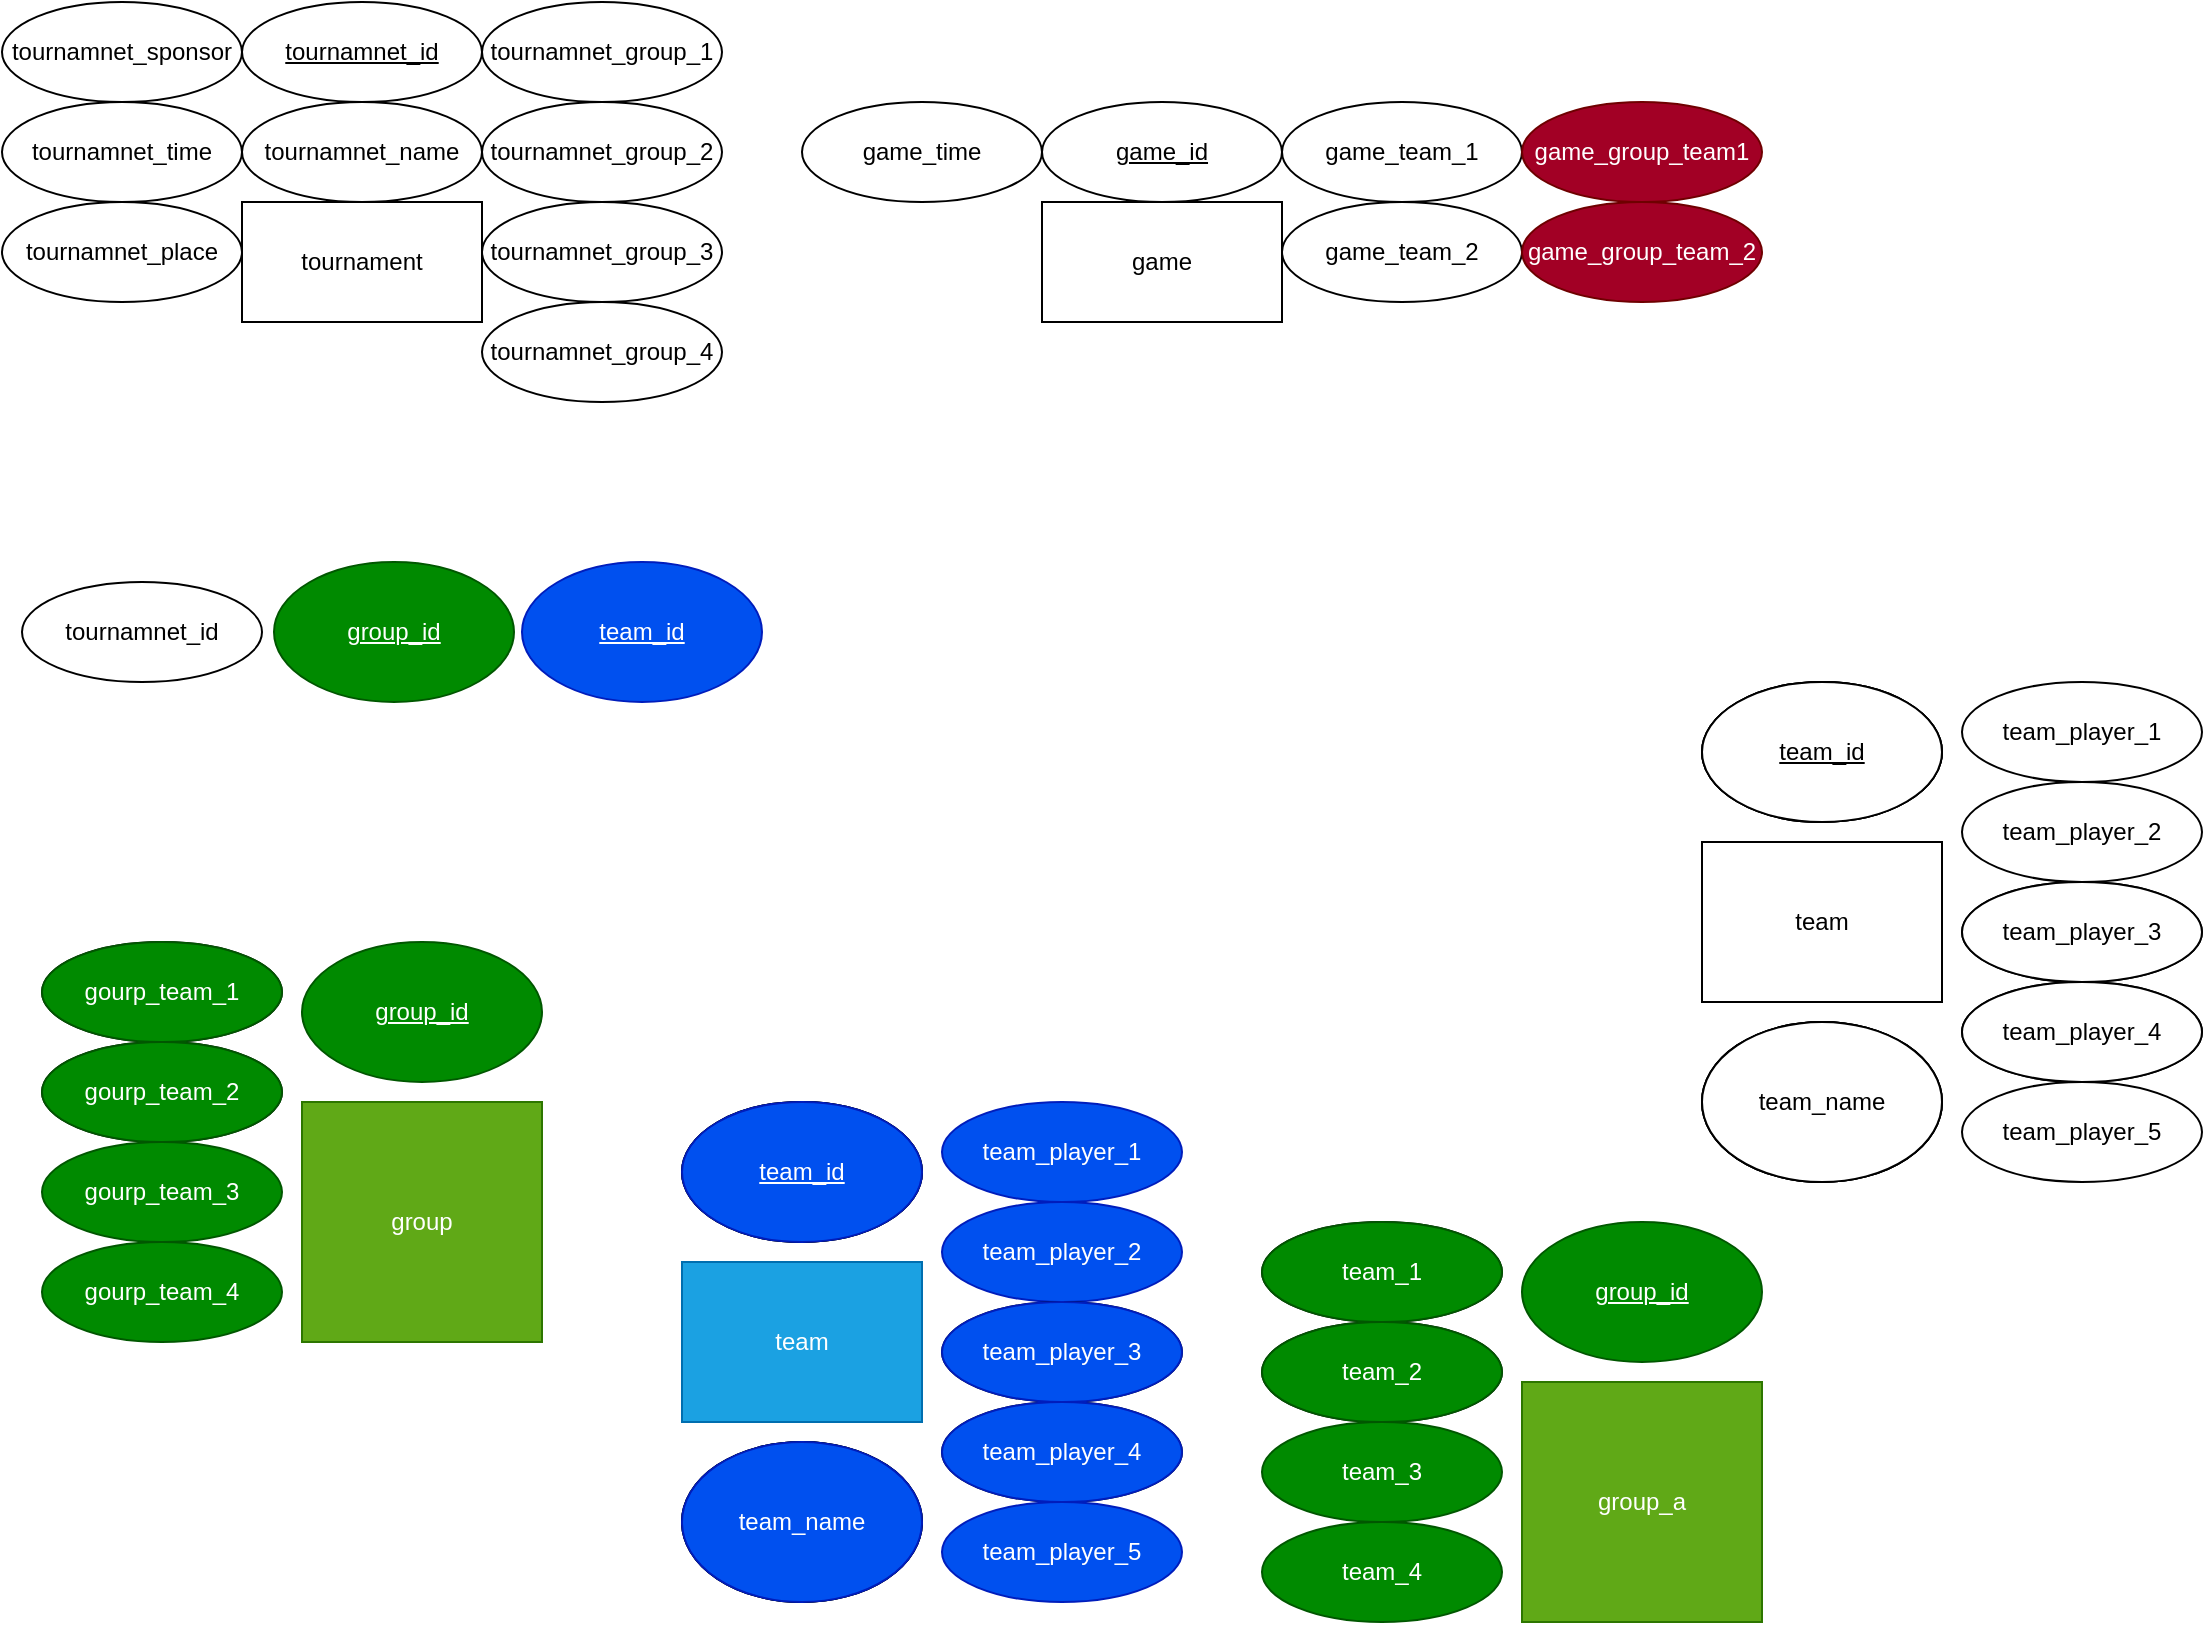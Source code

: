<mxfile>
    <diagram id="tmoEYBBvhq2bpjFtmyBc" name="Page-1">
        <mxGraphModel dx="1046" dy="766" grid="1" gridSize="10" guides="1" tooltips="1" connect="1" arrows="1" fold="1" page="1" pageScale="1" pageWidth="827" pageHeight="1169" math="0" shadow="0">
            <root>
                <mxCell id="0"/>
                <mxCell id="1" parent="0"/>
                <mxCell id="46" value="" style="group" vertex="1" connectable="0" parent="1">
                    <mxGeometry x="340" y="570" width="250" height="250" as="geometry"/>
                </mxCell>
                <mxCell id="28" value="team" style="rounded=0;whiteSpace=wrap;html=1;" vertex="1" parent="46">
                    <mxGeometry y="80" width="120" height="80" as="geometry"/>
                </mxCell>
                <mxCell id="29" value="&lt;u&gt;team_id&lt;/u&gt;" style="ellipse;whiteSpace=wrap;html=1;" vertex="1" parent="46">
                    <mxGeometry width="120" height="70" as="geometry"/>
                </mxCell>
                <mxCell id="30" value="team_name" style="ellipse;whiteSpace=wrap;html=1;" vertex="1" parent="46">
                    <mxGeometry y="170" width="120" height="80" as="geometry"/>
                </mxCell>
                <mxCell id="32" value="team_player_2" style="ellipse;whiteSpace=wrap;html=1;fillColor=#0050ef;fontColor=#ffffff;strokeColor=#001DBC;" vertex="1" parent="46">
                    <mxGeometry x="130" y="50" width="120" height="50" as="geometry"/>
                </mxCell>
                <mxCell id="33" value="team_player_3" style="ellipse;whiteSpace=wrap;html=1;" vertex="1" parent="46">
                    <mxGeometry x="130" y="100" width="120" height="50" as="geometry"/>
                </mxCell>
                <mxCell id="34" value="team_player_4" style="ellipse;whiteSpace=wrap;html=1;" vertex="1" parent="46">
                    <mxGeometry x="130" y="150" width="120" height="50" as="geometry"/>
                </mxCell>
                <mxCell id="36" value="team_player_5" style="ellipse;whiteSpace=wrap;html=1;fillColor=#0050ef;fontColor=#ffffff;strokeColor=#001DBC;" vertex="1" parent="46">
                    <mxGeometry x="130" y="200" width="120" height="50" as="geometry"/>
                </mxCell>
                <mxCell id="37" value="&lt;u&gt;team_id&lt;/u&gt;" style="ellipse;whiteSpace=wrap;html=1;" vertex="1" parent="46">
                    <mxGeometry width="120" height="70" as="geometry"/>
                </mxCell>
                <mxCell id="38" value="team" style="rounded=0;whiteSpace=wrap;html=1;" vertex="1" parent="46">
                    <mxGeometry y="80" width="120" height="80" as="geometry"/>
                </mxCell>
                <mxCell id="39" value="team_name" style="ellipse;whiteSpace=wrap;html=1;" vertex="1" parent="46">
                    <mxGeometry y="170" width="120" height="80" as="geometry"/>
                </mxCell>
                <mxCell id="31" value="team_player_1" style="ellipse;whiteSpace=wrap;html=1;fillColor=#0050ef;fontColor=#ffffff;strokeColor=#001DBC;" vertex="1" parent="46">
                    <mxGeometry x="130" width="120" height="50" as="geometry"/>
                </mxCell>
                <mxCell id="40" value="&lt;u&gt;team_id&lt;/u&gt;" style="ellipse;whiteSpace=wrap;html=1;fillColor=#0050ef;fontColor=#ffffff;strokeColor=#001DBC;" vertex="1" parent="46">
                    <mxGeometry width="120" height="70" as="geometry"/>
                </mxCell>
                <mxCell id="41" value="team" style="rounded=0;whiteSpace=wrap;html=1;fillColor=#1ba1e2;fontColor=#ffffff;strokeColor=#006EAF;" vertex="1" parent="46">
                    <mxGeometry y="80" width="120" height="80" as="geometry"/>
                </mxCell>
                <mxCell id="42" value="team_name" style="ellipse;whiteSpace=wrap;html=1;fillColor=#0050ef;fontColor=#ffffff;strokeColor=#001DBC;" vertex="1" parent="46">
                    <mxGeometry y="170" width="120" height="80" as="geometry"/>
                </mxCell>
                <mxCell id="43" value="team_player_4" style="ellipse;whiteSpace=wrap;html=1;fillColor=#0050ef;fontColor=#ffffff;strokeColor=#001DBC;" vertex="1" parent="46">
                    <mxGeometry x="130" y="150" width="120" height="50" as="geometry"/>
                </mxCell>
                <mxCell id="44" value="team_player_3" style="ellipse;whiteSpace=wrap;html=1;fillColor=#0050ef;fontColor=#ffffff;strokeColor=#001DBC;" vertex="1" parent="46">
                    <mxGeometry x="130" y="100" width="120" height="50" as="geometry"/>
                </mxCell>
                <mxCell id="70" value="" style="group;" vertex="1" connectable="0" parent="1">
                    <mxGeometry x="630" y="630" width="250" height="200" as="geometry"/>
                </mxCell>
                <mxCell id="61" value="group_a" style="rounded=0;whiteSpace=wrap;html=1;fillColor=#60a917;fontColor=#ffffff;strokeColor=#2D7600;" vertex="1" parent="70">
                    <mxGeometry x="130" y="80" width="120" height="120" as="geometry"/>
                </mxCell>
                <mxCell id="63" value="team_4" style="ellipse;whiteSpace=wrap;html=1;fillColor=#008a00;fontColor=#ffffff;strokeColor=#005700;" vertex="1" parent="70">
                    <mxGeometry y="150" width="120" height="50" as="geometry"/>
                </mxCell>
                <mxCell id="65" value="&lt;u&gt;group_id&lt;/u&gt;" style="ellipse;whiteSpace=wrap;html=1;fillColor=#008a00;fontColor=#ffffff;strokeColor=#005700;" vertex="1" parent="70">
                    <mxGeometry x="130" width="120" height="70" as="geometry"/>
                </mxCell>
                <mxCell id="66" value="gourp_team_1" style="ellipse;whiteSpace=wrap;html=1;" vertex="1" parent="70">
                    <mxGeometry width="120" height="50" as="geometry"/>
                </mxCell>
                <mxCell id="67" value="gourp_team_2" style="ellipse;whiteSpace=wrap;html=1;" vertex="1" parent="70">
                    <mxGeometry y="50" width="120" height="50" as="geometry"/>
                </mxCell>
                <mxCell id="68" value="team_3" style="ellipse;whiteSpace=wrap;html=1;fillColor=#008a00;fontColor=#ffffff;strokeColor=#005700;" vertex="1" parent="70">
                    <mxGeometry y="100" width="120" height="50" as="geometry"/>
                </mxCell>
                <mxCell id="88" value="team_1" style="ellipse;whiteSpace=wrap;html=1;fillColor=#008a00;fontColor=#ffffff;strokeColor=#005700;" vertex="1" parent="70">
                    <mxGeometry width="120" height="50" as="geometry"/>
                </mxCell>
                <mxCell id="89" value="team_2" style="ellipse;whiteSpace=wrap;html=1;fillColor=#008a00;fontColor=#ffffff;strokeColor=#005700;" vertex="1" parent="70">
                    <mxGeometry y="50" width="120" height="50" as="geometry"/>
                </mxCell>
                <mxCell id="71" value="" style="group" vertex="1" connectable="0" parent="1">
                    <mxGeometry x="850" y="360" width="250" height="250" as="geometry"/>
                </mxCell>
                <mxCell id="72" value="team" style="rounded=0;whiteSpace=wrap;html=1;" vertex="1" parent="71">
                    <mxGeometry y="80" width="120" height="80" as="geometry"/>
                </mxCell>
                <mxCell id="73" value="&lt;u&gt;team_id&lt;/u&gt;" style="ellipse;whiteSpace=wrap;html=1;" vertex="1" parent="71">
                    <mxGeometry width="120" height="70" as="geometry"/>
                </mxCell>
                <mxCell id="74" value="team_name" style="ellipse;whiteSpace=wrap;html=1;" vertex="1" parent="71">
                    <mxGeometry y="170" width="120" height="80" as="geometry"/>
                </mxCell>
                <mxCell id="75" value="team_player_2" style="ellipse;whiteSpace=wrap;html=1;" vertex="1" parent="71">
                    <mxGeometry x="130" y="50" width="120" height="50" as="geometry"/>
                </mxCell>
                <mxCell id="76" value="team_player_3" style="ellipse;whiteSpace=wrap;html=1;" vertex="1" parent="71">
                    <mxGeometry x="130" y="100" width="120" height="50" as="geometry"/>
                </mxCell>
                <mxCell id="77" value="team_player_4" style="ellipse;whiteSpace=wrap;html=1;" vertex="1" parent="71">
                    <mxGeometry x="130" y="150" width="120" height="50" as="geometry"/>
                </mxCell>
                <mxCell id="78" value="team_player_5" style="ellipse;whiteSpace=wrap;html=1;" vertex="1" parent="71">
                    <mxGeometry x="130" y="200" width="120" height="50" as="geometry"/>
                </mxCell>
                <mxCell id="79" value="&lt;u&gt;team_id&lt;/u&gt;" style="ellipse;whiteSpace=wrap;html=1;" vertex="1" parent="71">
                    <mxGeometry width="120" height="70" as="geometry"/>
                </mxCell>
                <mxCell id="80" value="team" style="rounded=0;whiteSpace=wrap;html=1;" vertex="1" parent="71">
                    <mxGeometry y="80" width="120" height="80" as="geometry"/>
                </mxCell>
                <mxCell id="81" value="team_name" style="ellipse;whiteSpace=wrap;html=1;" vertex="1" parent="71">
                    <mxGeometry y="170" width="120" height="80" as="geometry"/>
                </mxCell>
                <mxCell id="82" value="team_player_1" style="ellipse;whiteSpace=wrap;html=1;" vertex="1" parent="71">
                    <mxGeometry x="130" width="120" height="50" as="geometry"/>
                </mxCell>
                <mxCell id="83" value="&lt;u&gt;team_id&lt;/u&gt;" style="ellipse;whiteSpace=wrap;html=1;" vertex="1" parent="71">
                    <mxGeometry width="120" height="70" as="geometry"/>
                </mxCell>
                <mxCell id="85" value="team_name" style="ellipse;whiteSpace=wrap;html=1;" vertex="1" parent="71">
                    <mxGeometry y="170" width="120" height="80" as="geometry"/>
                </mxCell>
                <mxCell id="86" value="team_player_4" style="ellipse;whiteSpace=wrap;html=1;" vertex="1" parent="71">
                    <mxGeometry x="130" y="150" width="120" height="50" as="geometry"/>
                </mxCell>
                <mxCell id="87" value="team_player_3" style="ellipse;whiteSpace=wrap;html=1;" vertex="1" parent="71">
                    <mxGeometry x="130" y="100" width="120" height="50" as="geometry"/>
                </mxCell>
                <mxCell id="90" value="" style="group;" vertex="1" connectable="0" parent="1">
                    <mxGeometry x="20" y="490" width="250" height="200" as="geometry"/>
                </mxCell>
                <mxCell id="91" value="group" style="rounded=0;whiteSpace=wrap;html=1;fillColor=#60a917;fontColor=#ffffff;strokeColor=#2D7600;" vertex="1" parent="90">
                    <mxGeometry x="130" y="80" width="120" height="120" as="geometry"/>
                </mxCell>
                <mxCell id="92" value="gourp_team_4" style="ellipse;whiteSpace=wrap;html=1;fillColor=#008a00;fontColor=#ffffff;strokeColor=#005700;" vertex="1" parent="90">
                    <mxGeometry y="150" width="120" height="50" as="geometry"/>
                </mxCell>
                <mxCell id="93" value="&lt;u&gt;group_id&lt;/u&gt;" style="ellipse;whiteSpace=wrap;html=1;fillColor=#008a00;fontColor=#ffffff;strokeColor=#005700;" vertex="1" parent="90">
                    <mxGeometry x="130" width="120" height="70" as="geometry"/>
                </mxCell>
                <mxCell id="94" value="gourp_team_1" style="ellipse;whiteSpace=wrap;html=1;" vertex="1" parent="90">
                    <mxGeometry width="120" height="50" as="geometry"/>
                </mxCell>
                <mxCell id="95" value="gourp_team_2" style="ellipse;whiteSpace=wrap;html=1;" vertex="1" parent="90">
                    <mxGeometry y="50" width="120" height="50" as="geometry"/>
                </mxCell>
                <mxCell id="96" value="gourp_team_3" style="ellipse;whiteSpace=wrap;html=1;fillColor=#008a00;fontColor=#ffffff;strokeColor=#005700;" vertex="1" parent="90">
                    <mxGeometry y="100" width="120" height="50" as="geometry"/>
                </mxCell>
                <mxCell id="97" value="gourp_team_1" style="ellipse;whiteSpace=wrap;html=1;fillColor=#008a00;fontColor=#ffffff;strokeColor=#005700;" vertex="1" parent="90">
                    <mxGeometry width="120" height="50" as="geometry"/>
                </mxCell>
                <mxCell id="98" value="gourp_team_2" style="ellipse;whiteSpace=wrap;html=1;fillColor=#008a00;fontColor=#ffffff;strokeColor=#005700;" vertex="1" parent="90">
                    <mxGeometry y="50" width="120" height="50" as="geometry"/>
                </mxCell>
                <mxCell id="99" value="tournament" style="rounded=0;whiteSpace=wrap;html=1;" vertex="1" parent="1">
                    <mxGeometry x="120" y="120" width="120" height="60" as="geometry"/>
                </mxCell>
                <mxCell id="100" value="&lt;u&gt;tournamnet_id&lt;/u&gt;" style="ellipse;whiteSpace=wrap;html=1;" vertex="1" parent="1">
                    <mxGeometry x="120" y="20" width="120" height="50" as="geometry"/>
                </mxCell>
                <mxCell id="101" value="tournamnet_name" style="ellipse;whiteSpace=wrap;html=1;" vertex="1" parent="1">
                    <mxGeometry x="120" y="70" width="120" height="50" as="geometry"/>
                </mxCell>
                <mxCell id="102" value="tournamnet_sponsor" style="ellipse;whiteSpace=wrap;html=1;" vertex="1" parent="1">
                    <mxGeometry y="20" width="120" height="50" as="geometry"/>
                </mxCell>
                <mxCell id="103" value="tournamnet_time" style="ellipse;whiteSpace=wrap;html=1;" vertex="1" parent="1">
                    <mxGeometry y="70" width="120" height="50" as="geometry"/>
                </mxCell>
                <mxCell id="104" value="tournamnet_group_1" style="ellipse;whiteSpace=wrap;html=1;" vertex="1" parent="1">
                    <mxGeometry x="240" y="20" width="120" height="50" as="geometry"/>
                </mxCell>
                <mxCell id="105" value="tournamnet_place" style="ellipse;whiteSpace=wrap;html=1;" vertex="1" parent="1">
                    <mxGeometry y="120" width="120" height="50" as="geometry"/>
                </mxCell>
                <mxCell id="106" value="tournamnet_group_2" style="ellipse;whiteSpace=wrap;html=1;" vertex="1" parent="1">
                    <mxGeometry x="240" y="70" width="120" height="50" as="geometry"/>
                </mxCell>
                <mxCell id="107" value="tournamnet_group_3" style="ellipse;whiteSpace=wrap;html=1;" vertex="1" parent="1">
                    <mxGeometry x="240" y="120" width="120" height="50" as="geometry"/>
                </mxCell>
                <mxCell id="108" value="tournamnet_group_4" style="ellipse;whiteSpace=wrap;html=1;" vertex="1" parent="1">
                    <mxGeometry x="240" y="170" width="120" height="50" as="geometry"/>
                </mxCell>
                <mxCell id="109" value="tournamnet_id" style="ellipse;whiteSpace=wrap;html=1;" vertex="1" parent="1">
                    <mxGeometry x="10" y="310" width="120" height="50" as="geometry"/>
                </mxCell>
                <mxCell id="110" value="&lt;u&gt;group_id&lt;/u&gt;" style="ellipse;whiteSpace=wrap;html=1;fillColor=#008a00;fontColor=#ffffff;strokeColor=#005700;" vertex="1" parent="1">
                    <mxGeometry x="136" y="300" width="120" height="70" as="geometry"/>
                </mxCell>
                <mxCell id="111" value="&lt;u&gt;team_id&lt;/u&gt;" style="ellipse;whiteSpace=wrap;html=1;fillColor=#0050ef;fontColor=#ffffff;strokeColor=#001DBC;" vertex="1" parent="1">
                    <mxGeometry x="260" y="300" width="120" height="70" as="geometry"/>
                </mxCell>
                <mxCell id="112" value="game" style="rounded=0;whiteSpace=wrap;html=1;" vertex="1" parent="1">
                    <mxGeometry x="520" y="120" width="120" height="60" as="geometry"/>
                </mxCell>
                <mxCell id="117" value="&lt;u&gt;game_id&lt;/u&gt;" style="ellipse;whiteSpace=wrap;html=1;" vertex="1" parent="1">
                    <mxGeometry x="520" y="70" width="120" height="50" as="geometry"/>
                </mxCell>
                <mxCell id="118" value="game_team_1" style="ellipse;whiteSpace=wrap;html=1;" vertex="1" parent="1">
                    <mxGeometry x="640" y="70" width="120" height="50" as="geometry"/>
                </mxCell>
                <mxCell id="119" value="game_team_2" style="ellipse;whiteSpace=wrap;html=1;" vertex="1" parent="1">
                    <mxGeometry x="640" y="120" width="120" height="50" as="geometry"/>
                </mxCell>
                <mxCell id="122" value="game_time" style="ellipse;whiteSpace=wrap;html=1;" vertex="1" parent="1">
                    <mxGeometry x="400" y="70" width="120" height="50" as="geometry"/>
                </mxCell>
                <mxCell id="123" value="game_group_team1" style="ellipse;whiteSpace=wrap;html=1;fillColor=#a20025;fontColor=#ffffff;strokeColor=#6F0000;" vertex="1" parent="1">
                    <mxGeometry x="760" y="70" width="120" height="50" as="geometry"/>
                </mxCell>
                <mxCell id="124" value="game_group_team_2" style="ellipse;whiteSpace=wrap;html=1;fillColor=#a20025;fontColor=#ffffff;strokeColor=#6F0000;" vertex="1" parent="1">
                    <mxGeometry x="760" y="120" width="120" height="50" as="geometry"/>
                </mxCell>
            </root>
        </mxGraphModel>
    </diagram>
</mxfile>